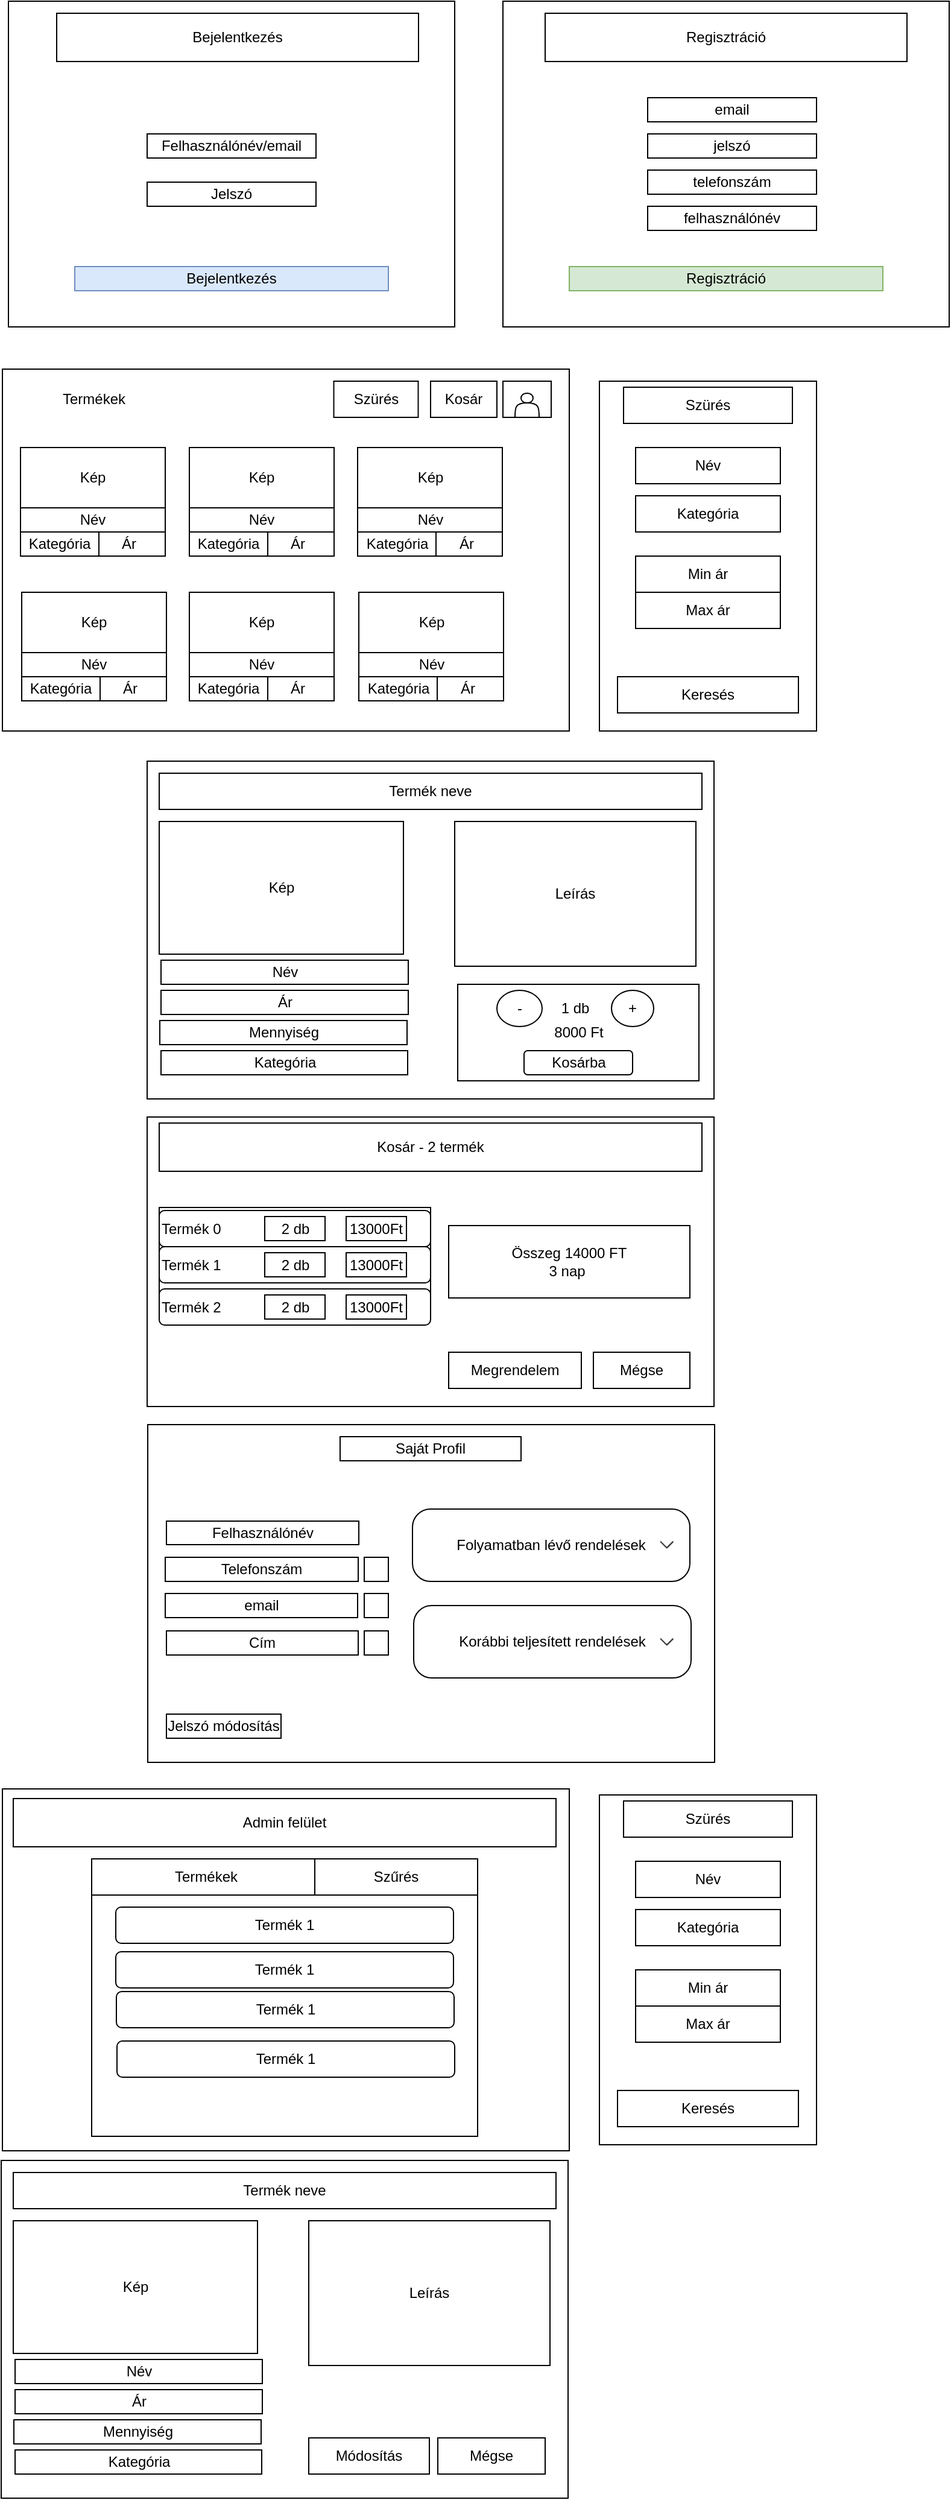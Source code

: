 <mxfile version="20.3.2" type="device"><diagram id="OceuiBf3leMCIVwW6SFC" name="1 oldal"><mxGraphModel dx="1422" dy="762" grid="1" gridSize="10" guides="1" tooltips="1" connect="1" arrows="1" fold="1" page="1" pageScale="1" pageWidth="827" pageHeight="1169" math="0" shadow="0"><root><mxCell id="0"/><mxCell id="1" parent="0"/><mxCell id="55EN7HlTjic8oyyHL51a-1" value="" style="rounded=0;whiteSpace=wrap;html=1;" parent="1" vertex="1"><mxGeometry x="30" y="30" width="370" height="270" as="geometry"/></mxCell><mxCell id="55EN7HlTjic8oyyHL51a-2" value="Felhasználónév/email" style="rounded=0;whiteSpace=wrap;html=1;" parent="1" vertex="1"><mxGeometry x="145" y="140" width="140" height="20" as="geometry"/></mxCell><mxCell id="55EN7HlTjic8oyyHL51a-3" value="Jelszó" style="rounded=0;whiteSpace=wrap;html=1;" parent="1" vertex="1"><mxGeometry x="145" y="180" width="140" height="20" as="geometry"/></mxCell><mxCell id="55EN7HlTjic8oyyHL51a-4" value="Bejelentkezés" style="rounded=0;whiteSpace=wrap;html=1;" parent="1" vertex="1"><mxGeometry x="70" y="40" width="300" height="40" as="geometry"/></mxCell><mxCell id="55EN7HlTjic8oyyHL51a-5" value="" style="rounded=0;whiteSpace=wrap;html=1;" parent="1" vertex="1"><mxGeometry x="440" y="30" width="370" height="270" as="geometry"/></mxCell><mxCell id="55EN7HlTjic8oyyHL51a-6" value="Regisztráció" style="rounded=0;whiteSpace=wrap;html=1;" parent="1" vertex="1"><mxGeometry x="475" y="40" width="300" height="40" as="geometry"/></mxCell><mxCell id="55EN7HlTjic8oyyHL51a-7" value="email" style="rounded=0;whiteSpace=wrap;html=1;" parent="1" vertex="1"><mxGeometry x="560" y="110" width="140" height="20" as="geometry"/></mxCell><mxCell id="55EN7HlTjic8oyyHL51a-8" value="jelszó" style="rounded=0;whiteSpace=wrap;html=1;" parent="1" vertex="1"><mxGeometry x="560" y="140" width="140" height="20" as="geometry"/></mxCell><mxCell id="55EN7HlTjic8oyyHL51a-9" value="telefonszám" style="rounded=0;whiteSpace=wrap;html=1;" parent="1" vertex="1"><mxGeometry x="560" y="170" width="140" height="20" as="geometry"/></mxCell><mxCell id="55EN7HlTjic8oyyHL51a-10" value="felhasználónév" style="rounded=0;whiteSpace=wrap;html=1;" parent="1" vertex="1"><mxGeometry x="560" y="200" width="140" height="20" as="geometry"/></mxCell><mxCell id="55EN7HlTjic8oyyHL51a-11" value="" style="rounded=0;whiteSpace=wrap;html=1;" parent="1" vertex="1"><mxGeometry x="25" y="335" width="470" height="300" as="geometry"/></mxCell><mxCell id="55EN7HlTjic8oyyHL51a-12" value="Termékek" style="text;html=1;strokeColor=none;fillColor=none;align=center;verticalAlign=middle;whiteSpace=wrap;rounded=0;" parent="1" vertex="1"><mxGeometry x="71" y="345" width="60" height="30" as="geometry"/></mxCell><mxCell id="55EN7HlTjic8oyyHL51a-23" value="Szürés" style="rounded=0;whiteSpace=wrap;html=1;" parent="1" vertex="1"><mxGeometry x="299.75" y="345" width="70" height="30" as="geometry"/></mxCell><mxCell id="55EN7HlTjic8oyyHL51a-25" value="" style="rounded=0;whiteSpace=wrap;html=1;" parent="1" vertex="1"><mxGeometry x="520" y="345" width="180" height="290" as="geometry"/></mxCell><mxCell id="55EN7HlTjic8oyyHL51a-26" value="Szürés" style="rounded=0;whiteSpace=wrap;html=1;" parent="1" vertex="1"><mxGeometry x="540" y="350" width="140" height="30" as="geometry"/></mxCell><mxCell id="55EN7HlTjic8oyyHL51a-27" value="Név" style="rounded=0;whiteSpace=wrap;html=1;" parent="1" vertex="1"><mxGeometry x="550" y="400" width="120" height="30" as="geometry"/></mxCell><mxCell id="55EN7HlTjic8oyyHL51a-28" value="Kategória" style="rounded=0;whiteSpace=wrap;html=1;" parent="1" vertex="1"><mxGeometry x="550" y="440" width="120" height="30" as="geometry"/></mxCell><mxCell id="55EN7HlTjic8oyyHL51a-29" value="Min ár" style="rounded=0;whiteSpace=wrap;html=1;" parent="1" vertex="1"><mxGeometry x="550" y="490" width="120" height="30" as="geometry"/></mxCell><mxCell id="55EN7HlTjic8oyyHL51a-30" value="Max ár" style="rounded=0;whiteSpace=wrap;html=1;" parent="1" vertex="1"><mxGeometry x="550" y="520" width="120" height="30" as="geometry"/></mxCell><mxCell id="55EN7HlTjic8oyyHL51a-31" value="Keresés" style="rounded=0;whiteSpace=wrap;html=1;" parent="1" vertex="1"><mxGeometry x="535" y="590" width="150" height="30" as="geometry"/></mxCell><mxCell id="55EN7HlTjic8oyyHL51a-33" value="" style="rounded=0;whiteSpace=wrap;html=1;" parent="1" vertex="1"><mxGeometry x="145.5" y="1210" width="470" height="280" as="geometry"/></mxCell><mxCell id="55EN7HlTjic8oyyHL51a-34" value="Kosár" style="rounded=0;whiteSpace=wrap;html=1;" parent="1" vertex="1"><mxGeometry x="380" y="345" width="55" height="30" as="geometry"/></mxCell><mxCell id="55EN7HlTjic8oyyHL51a-35" value="Saját Profil" style="rounded=0;whiteSpace=wrap;html=1;" parent="1" vertex="1"><mxGeometry x="305" y="1220" width="150" height="20" as="geometry"/></mxCell><mxCell id="opXzkER3349NZSWavaGH-1" value="" style="rounded=0;whiteSpace=wrap;html=1;" parent="1" vertex="1"><mxGeometry x="40" y="400" width="120" height="90" as="geometry"/></mxCell><mxCell id="BU-Lgoz6guzL-mmTHYh--1" value="" style="rounded=0;whiteSpace=wrap;html=1;" parent="1" vertex="1"><mxGeometry x="440" y="345" width="40" height="30" as="geometry"/></mxCell><mxCell id="BU-Lgoz6guzL-mmTHYh--2" value="" style="shape=actor;whiteSpace=wrap;html=1;" parent="1" vertex="1"><mxGeometry x="450" y="355" width="20" height="20" as="geometry"/></mxCell><mxCell id="BU-Lgoz6guzL-mmTHYh--3" value="Regisztráció" style="rounded=0;whiteSpace=wrap;html=1;fillColor=#d5e8d4;strokeColor=#82b366;" parent="1" vertex="1"><mxGeometry x="495" y="250" width="260" height="20" as="geometry"/></mxCell><mxCell id="BU-Lgoz6guzL-mmTHYh--4" value="Bejelentkezés" style="rounded=0;whiteSpace=wrap;html=1;fillColor=#dae8fc;strokeColor=#6c8ebf;" parent="1" vertex="1"><mxGeometry x="85" y="250" width="260" height="20" as="geometry"/></mxCell><mxCell id="BU-Lgoz6guzL-mmTHYh--5" value="Felhasználónév" style="rounded=0;whiteSpace=wrap;html=1;align=center;" parent="1" vertex="1"><mxGeometry x="161" y="1290" width="159.5" height="19.5" as="geometry"/></mxCell><mxCell id="BU-Lgoz6guzL-mmTHYh--7" value="" style="rounded=0;whiteSpace=wrap;html=1;" parent="1" vertex="1"><mxGeometry x="145" y="660" width="470" height="280" as="geometry"/></mxCell><mxCell id="BU-Lgoz6guzL-mmTHYh--8" value="Termék neve" style="rounded=0;whiteSpace=wrap;html=1;" parent="1" vertex="1"><mxGeometry x="155" y="670" width="450" height="30" as="geometry"/></mxCell><mxCell id="BU-Lgoz6guzL-mmTHYh--9" value="Kép" style="rounded=0;whiteSpace=wrap;html=1;" parent="1" vertex="1"><mxGeometry x="155" y="710" width="202.5" height="110" as="geometry"/></mxCell><mxCell id="BU-Lgoz6guzL-mmTHYh--10" value="" style="rounded=0;whiteSpace=wrap;html=1;" parent="1" vertex="1"><mxGeometry x="25" y="1512" width="470" height="300" as="geometry"/></mxCell><mxCell id="BU-Lgoz6guzL-mmTHYh--11" value="Admin felület" style="rounded=0;whiteSpace=wrap;html=1;" parent="1" vertex="1"><mxGeometry x="34" y="1520" width="450" height="40" as="geometry"/></mxCell><mxCell id="BU-Lgoz6guzL-mmTHYh--12" value="" style="rounded=0;whiteSpace=wrap;html=1;" parent="1" vertex="1"><mxGeometry x="99" y="1570" width="320" height="230" as="geometry"/></mxCell><mxCell id="RNjqNpwvWCTefDuLi7Yb-1" value="" style="rounded=0;whiteSpace=wrap;html=1;" parent="1" vertex="1"><mxGeometry x="145" y="955" width="470" height="240" as="geometry"/></mxCell><mxCell id="RNjqNpwvWCTefDuLi7Yb-2" value="Kosár - 2 termék" style="rounded=0;whiteSpace=wrap;html=1;" parent="1" vertex="1"><mxGeometry x="155" y="960" width="450" height="40" as="geometry"/></mxCell><mxCell id="RNjqNpwvWCTefDuLi7Yb-3" value="Termék Lista" style="rounded=0;whiteSpace=wrap;html=1;" parent="1" vertex="1"><mxGeometry x="155" y="1030" width="225" height="90" as="geometry"/></mxCell><mxCell id="RNjqNpwvWCTefDuLi7Yb-4" value="Megrendelem" style="rounded=0;whiteSpace=wrap;html=1;" parent="1" vertex="1"><mxGeometry x="395" y="1150" width="110" height="30" as="geometry"/></mxCell><mxCell id="RNjqNpwvWCTefDuLi7Yb-5" value="Mégse" style="rounded=0;whiteSpace=wrap;html=1;" parent="1" vertex="1"><mxGeometry x="515" y="1150" width="80" height="30" as="geometry"/></mxCell><mxCell id="RNjqNpwvWCTefDuLi7Yb-6" value="Leírás" style="rounded=0;whiteSpace=wrap;html=1;" parent="1" vertex="1"><mxGeometry x="400" y="710" width="200" height="120" as="geometry"/></mxCell><mxCell id="RNjqNpwvWCTefDuLi7Yb-7" value="" style="rounded=0;whiteSpace=wrap;html=1;" parent="1" vertex="1"><mxGeometry x="402.5" y="845" width="200" height="80" as="geometry"/></mxCell><mxCell id="RNjqNpwvWCTefDuLi7Yb-9" value="1 db" style="text;html=1;strokeColor=none;fillColor=none;align=center;verticalAlign=middle;whiteSpace=wrap;rounded=0;" parent="1" vertex="1"><mxGeometry x="470" y="850" width="60" height="30" as="geometry"/></mxCell><mxCell id="RNjqNpwvWCTefDuLi7Yb-11" value="+" style="ellipse;whiteSpace=wrap;html=1;" parent="1" vertex="1"><mxGeometry x="530" y="850" width="35" height="30" as="geometry"/></mxCell><mxCell id="RNjqNpwvWCTefDuLi7Yb-12" value="-" style="ellipse;whiteSpace=wrap;html=1;" parent="1" vertex="1"><mxGeometry x="435" y="850" width="37.5" height="30" as="geometry"/></mxCell><mxCell id="RNjqNpwvWCTefDuLi7Yb-14" value="8000 Ft" style="text;html=1;strokeColor=none;fillColor=none;align=center;verticalAlign=middle;whiteSpace=wrap;rounded=0;" parent="1" vertex="1"><mxGeometry x="472.5" y="870" width="60" height="30" as="geometry"/></mxCell><mxCell id="RNjqNpwvWCTefDuLi7Yb-15" value="Kosárba" style="rounded=1;whiteSpace=wrap;html=1;" parent="1" vertex="1"><mxGeometry x="457.5" y="900" width="90" height="20" as="geometry"/></mxCell><mxCell id="RNjqNpwvWCTefDuLi7Yb-16" value="Összeg 14000 FT&lt;br&gt;3 nap&amp;nbsp;" style="rounded=0;whiteSpace=wrap;html=1;" parent="1" vertex="1"><mxGeometry x="395" y="1045" width="200" height="60" as="geometry"/></mxCell><mxCell id="uBxjHb7mLmgGoawDtJc7-1" value="Folyamatban lévő rendelések" style="rounded=1;whiteSpace=wrap;html=1;align=center;arcSize=25;" vertex="1" parent="1"><mxGeometry x="365" y="1280" width="230" height="60" as="geometry"/></mxCell><mxCell id="uBxjHb7mLmgGoawDtJc7-4" value="" style="shape=image;verticalLabelPosition=bottom;labelBackgroundColor=default;verticalAlign=top;aspect=fixed;imageAspect=0;image=data:image/png,iVBORw0KGgoAAAANSUhEUgAAACMAAAAfCAYAAABtYXSPAAAAAXNSR0IArs4c6QAAAARnQU1BAACxjwv8YQUAAAAJcEhZcwAADsMAAA7DAcdvqGQAAACmSURBVFhH7dbBDYQgEIVhdiuhFEqhNDqhFOhk10cg8eDTGeHAYf4LaiD5giby+R25Tfr2cYsMwzIMyzAsw7AeMSmlfqVPvRa/g7swJcbY7+SFENpaTY+zSylq0IDknPsTWSK6BvQWgsT7KAHNQJDqpd6BZiFI94UdXYFWQJAag86gVRD0CoMGaBUETR07a61t9N63cTY7A7MMwzIMyzAsw7A2wjj3B66OGlZ/gx4RAAAAAElFTkSuQmCC;" vertex="1" parent="1"><mxGeometry x="565" y="1299.5" width="23.71" height="21" as="geometry"/></mxCell><mxCell id="uBxjHb7mLmgGoawDtJc7-5" value="Korábbi teljesített rendelések" style="rounded=1;whiteSpace=wrap;html=1;arcSize=25;" vertex="1" parent="1"><mxGeometry x="366" y="1360" width="230" height="60" as="geometry"/></mxCell><mxCell id="uBxjHb7mLmgGoawDtJc7-6" value="" style="shape=image;verticalLabelPosition=bottom;labelBackgroundColor=default;verticalAlign=top;aspect=fixed;imageAspect=0;image=data:image/png,iVBORw0KGgoAAAANSUhEUgAAACMAAAAfCAYAAABtYXSPAAAAAXNSR0IArs4c6QAAAARnQU1BAACxjwv8YQUAAAAJcEhZcwAADsMAAA7DAcdvqGQAAACmSURBVFhH7dbBDYQgEIVhdiuhFEqhNDqhFOhk10cg8eDTGeHAYf4LaiD5giby+R25Tfr2cYsMwzIMyzAsw7AeMSmlfqVPvRa/g7swJcbY7+SFENpaTY+zSylq0IDknPsTWSK6BvQWgsT7KAHNQJDqpd6BZiFI94UdXYFWQJAag86gVRD0CoMGaBUETR07a61t9N63cTY7A7MMwzIMyzAsw7A2wjj3B66OGlZ/gx4RAAAAAElFTkSuQmCC;" vertex="1" parent="1"><mxGeometry x="565" y="1380" width="23.71" height="21" as="geometry"/></mxCell><mxCell id="uBxjHb7mLmgGoawDtJc7-11" value="Telefonszám" style="rounded=0;whiteSpace=wrap;html=1;align=center;" vertex="1" parent="1"><mxGeometry x="160" y="1320" width="160" height="20" as="geometry"/></mxCell><mxCell id="uBxjHb7mLmgGoawDtJc7-13" value="email" style="rounded=0;whiteSpace=wrap;html=1;align=center;" vertex="1" parent="1"><mxGeometry x="160" y="1350" width="159.5" height="20" as="geometry"/></mxCell><mxCell id="uBxjHb7mLmgGoawDtJc7-14" value="Jelszó módosítás" style="rounded=0;whiteSpace=wrap;html=1;" vertex="1" parent="1"><mxGeometry x="161" y="1450" width="95" height="20" as="geometry"/></mxCell><mxCell id="uBxjHb7mLmgGoawDtJc7-16" value="Cím" style="rounded=0;whiteSpace=wrap;html=1;" vertex="1" parent="1"><mxGeometry x="161" y="1381" width="159" height="20" as="geometry"/></mxCell><mxCell id="uBxjHb7mLmgGoawDtJc7-21" value="" style="rounded=0;whiteSpace=wrap;html=1;" vertex="1" parent="1"><mxGeometry x="325" y="1381" width="20" height="20" as="geometry"/></mxCell><mxCell id="uBxjHb7mLmgGoawDtJc7-22" value="" style="rounded=0;whiteSpace=wrap;html=1;" vertex="1" parent="1"><mxGeometry x="325" y="1350" width="20" height="20" as="geometry"/></mxCell><mxCell id="uBxjHb7mLmgGoawDtJc7-23" value="" style="rounded=0;whiteSpace=wrap;html=1;" vertex="1" parent="1"><mxGeometry x="325" y="1320" width="20" height="20" as="geometry"/></mxCell><mxCell id="uBxjHb7mLmgGoawDtJc7-25" value="Termék 0" style="rounded=1;whiteSpace=wrap;html=1;align=left;" vertex="1" parent="1"><mxGeometry x="155" y="1032.5" width="225" height="30" as="geometry"/></mxCell><mxCell id="uBxjHb7mLmgGoawDtJc7-26" value="Termék 1" style="rounded=1;whiteSpace=wrap;html=1;align=left;" vertex="1" parent="1"><mxGeometry x="155" y="1062.5" width="225" height="30" as="geometry"/></mxCell><mxCell id="uBxjHb7mLmgGoawDtJc7-27" value="Termék 2" style="rounded=1;whiteSpace=wrap;html=1;align=left;" vertex="1" parent="1"><mxGeometry x="155" y="1097.5" width="225" height="30" as="geometry"/></mxCell><mxCell id="uBxjHb7mLmgGoawDtJc7-28" value="2 db" style="rounded=0;whiteSpace=wrap;html=1;" vertex="1" parent="1"><mxGeometry x="242.5" y="1037.5" width="50" height="20" as="geometry"/></mxCell><mxCell id="uBxjHb7mLmgGoawDtJc7-29" value="13000Ft" style="rounded=0;whiteSpace=wrap;html=1;" vertex="1" parent="1"><mxGeometry x="310" y="1037.5" width="50" height="20" as="geometry"/></mxCell><mxCell id="uBxjHb7mLmgGoawDtJc7-30" value="2 db" style="rounded=0;whiteSpace=wrap;html=1;" vertex="1" parent="1"><mxGeometry x="242.5" y="1067.5" width="50" height="20" as="geometry"/></mxCell><mxCell id="uBxjHb7mLmgGoawDtJc7-31" value="13000Ft" style="rounded=0;whiteSpace=wrap;html=1;" vertex="1" parent="1"><mxGeometry x="310" y="1067.5" width="50" height="20" as="geometry"/></mxCell><mxCell id="uBxjHb7mLmgGoawDtJc7-33" value="2 db" style="rounded=0;whiteSpace=wrap;html=1;" vertex="1" parent="1"><mxGeometry x="242.5" y="1102.5" width="50" height="20" as="geometry"/></mxCell><mxCell id="uBxjHb7mLmgGoawDtJc7-34" value="13000Ft" style="rounded=0;whiteSpace=wrap;html=1;" vertex="1" parent="1"><mxGeometry x="310" y="1102.5" width="50" height="20" as="geometry"/></mxCell><mxCell id="uBxjHb7mLmgGoawDtJc7-35" value="Kép" style="rounded=0;whiteSpace=wrap;html=1;" vertex="1" parent="1"><mxGeometry x="40" y="400" width="120" height="50" as="geometry"/></mxCell><mxCell id="uBxjHb7mLmgGoawDtJc7-36" value="Név" style="rounded=0;whiteSpace=wrap;html=1;" vertex="1" parent="1"><mxGeometry x="40" y="450" width="120" height="20" as="geometry"/></mxCell><mxCell id="uBxjHb7mLmgGoawDtJc7-37" value="Ár" style="rounded=0;whiteSpace=wrap;html=1;" vertex="1" parent="1"><mxGeometry x="100" y="470" width="60" height="20" as="geometry"/></mxCell><mxCell id="uBxjHb7mLmgGoawDtJc7-38" value="Kategória" style="rounded=0;whiteSpace=wrap;html=1;" vertex="1" parent="1"><mxGeometry x="40" y="470" width="65" height="20" as="geometry"/></mxCell><mxCell id="uBxjHb7mLmgGoawDtJc7-44" value="" style="rounded=0;whiteSpace=wrap;html=1;" vertex="1" parent="1"><mxGeometry x="180" y="400" width="120" height="90" as="geometry"/></mxCell><mxCell id="uBxjHb7mLmgGoawDtJc7-45" value="Kép" style="rounded=0;whiteSpace=wrap;html=1;" vertex="1" parent="1"><mxGeometry x="180" y="400" width="120" height="50" as="geometry"/></mxCell><mxCell id="uBxjHb7mLmgGoawDtJc7-46" value="Név" style="rounded=0;whiteSpace=wrap;html=1;" vertex="1" parent="1"><mxGeometry x="180" y="450" width="120" height="20" as="geometry"/></mxCell><mxCell id="uBxjHb7mLmgGoawDtJc7-47" value="Ár" style="rounded=0;whiteSpace=wrap;html=1;" vertex="1" parent="1"><mxGeometry x="240" y="470" width="60" height="20" as="geometry"/></mxCell><mxCell id="uBxjHb7mLmgGoawDtJc7-48" value="Kategória" style="rounded=0;whiteSpace=wrap;html=1;" vertex="1" parent="1"><mxGeometry x="180" y="470" width="65" height="20" as="geometry"/></mxCell><mxCell id="uBxjHb7mLmgGoawDtJc7-49" value="" style="rounded=0;whiteSpace=wrap;html=1;" vertex="1" parent="1"><mxGeometry x="319.5" y="400" width="120" height="90" as="geometry"/></mxCell><mxCell id="uBxjHb7mLmgGoawDtJc7-50" value="Kép" style="rounded=0;whiteSpace=wrap;html=1;" vertex="1" parent="1"><mxGeometry x="319.5" y="400" width="120" height="50" as="geometry"/></mxCell><mxCell id="uBxjHb7mLmgGoawDtJc7-51" value="Név" style="rounded=0;whiteSpace=wrap;html=1;" vertex="1" parent="1"><mxGeometry x="319.5" y="450" width="120" height="20" as="geometry"/></mxCell><mxCell id="uBxjHb7mLmgGoawDtJc7-52" value="Ár" style="rounded=0;whiteSpace=wrap;html=1;" vertex="1" parent="1"><mxGeometry x="379.5" y="470" width="60" height="20" as="geometry"/></mxCell><mxCell id="uBxjHb7mLmgGoawDtJc7-53" value="Kategória" style="rounded=0;whiteSpace=wrap;html=1;" vertex="1" parent="1"><mxGeometry x="319.5" y="470" width="65" height="20" as="geometry"/></mxCell><mxCell id="uBxjHb7mLmgGoawDtJc7-54" value="" style="rounded=0;whiteSpace=wrap;html=1;" vertex="1" parent="1"><mxGeometry x="41" y="520" width="120" height="90" as="geometry"/></mxCell><mxCell id="uBxjHb7mLmgGoawDtJc7-55" value="Kép" style="rounded=0;whiteSpace=wrap;html=1;" vertex="1" parent="1"><mxGeometry x="41" y="520" width="120" height="50" as="geometry"/></mxCell><mxCell id="uBxjHb7mLmgGoawDtJc7-56" value="Név" style="rounded=0;whiteSpace=wrap;html=1;" vertex="1" parent="1"><mxGeometry x="41" y="570" width="120" height="20" as="geometry"/></mxCell><mxCell id="uBxjHb7mLmgGoawDtJc7-57" value="Ár" style="rounded=0;whiteSpace=wrap;html=1;" vertex="1" parent="1"><mxGeometry x="101" y="590" width="60" height="20" as="geometry"/></mxCell><mxCell id="uBxjHb7mLmgGoawDtJc7-58" value="Kategória" style="rounded=0;whiteSpace=wrap;html=1;" vertex="1" parent="1"><mxGeometry x="41" y="590" width="65" height="20" as="geometry"/></mxCell><mxCell id="uBxjHb7mLmgGoawDtJc7-59" value="" style="rounded=0;whiteSpace=wrap;html=1;" vertex="1" parent="1"><mxGeometry x="180" y="520" width="120" height="90" as="geometry"/></mxCell><mxCell id="uBxjHb7mLmgGoawDtJc7-60" value="Kép" style="rounded=0;whiteSpace=wrap;html=1;" vertex="1" parent="1"><mxGeometry x="180" y="520" width="120" height="50" as="geometry"/></mxCell><mxCell id="uBxjHb7mLmgGoawDtJc7-61" value="Név" style="rounded=0;whiteSpace=wrap;html=1;" vertex="1" parent="1"><mxGeometry x="180" y="570" width="120" height="20" as="geometry"/></mxCell><mxCell id="uBxjHb7mLmgGoawDtJc7-62" value="Ár" style="rounded=0;whiteSpace=wrap;html=1;" vertex="1" parent="1"><mxGeometry x="240" y="590" width="60" height="20" as="geometry"/></mxCell><mxCell id="uBxjHb7mLmgGoawDtJc7-63" value="Kategória" style="rounded=0;whiteSpace=wrap;html=1;" vertex="1" parent="1"><mxGeometry x="180" y="590" width="65" height="20" as="geometry"/></mxCell><mxCell id="uBxjHb7mLmgGoawDtJc7-64" value="" style="rounded=0;whiteSpace=wrap;html=1;" vertex="1" parent="1"><mxGeometry x="320.5" y="520" width="120" height="90" as="geometry"/></mxCell><mxCell id="uBxjHb7mLmgGoawDtJc7-65" value="Kép" style="rounded=0;whiteSpace=wrap;html=1;" vertex="1" parent="1"><mxGeometry x="320.5" y="520" width="120" height="50" as="geometry"/></mxCell><mxCell id="uBxjHb7mLmgGoawDtJc7-66" value="Név" style="rounded=0;whiteSpace=wrap;html=1;" vertex="1" parent="1"><mxGeometry x="320.5" y="570" width="120" height="20" as="geometry"/></mxCell><mxCell id="uBxjHb7mLmgGoawDtJc7-67" value="Ár" style="rounded=0;whiteSpace=wrap;html=1;" vertex="1" parent="1"><mxGeometry x="380.5" y="590" width="60" height="20" as="geometry"/></mxCell><mxCell id="uBxjHb7mLmgGoawDtJc7-68" value="Kategória" style="rounded=0;whiteSpace=wrap;html=1;" vertex="1" parent="1"><mxGeometry x="320.5" y="590" width="65" height="20" as="geometry"/></mxCell><mxCell id="uBxjHb7mLmgGoawDtJc7-71" value="Termékek" style="rounded=0;whiteSpace=wrap;html=1;align=center;" vertex="1" parent="1"><mxGeometry x="99" y="1570" width="190" height="30" as="geometry"/></mxCell><mxCell id="uBxjHb7mLmgGoawDtJc7-70" value="Szűrés" style="rounded=0;whiteSpace=wrap;html=1;" vertex="1" parent="1"><mxGeometry x="284" y="1570" width="135" height="30" as="geometry"/></mxCell><mxCell id="uBxjHb7mLmgGoawDtJc7-72" value="Termék 1" style="rounded=1;whiteSpace=wrap;html=1;" vertex="1" parent="1"><mxGeometry x="119" y="1610" width="280" height="30" as="geometry"/></mxCell><mxCell id="uBxjHb7mLmgGoawDtJc7-73" value="Termék 1" style="rounded=1;whiteSpace=wrap;html=1;" vertex="1" parent="1"><mxGeometry x="119" y="1647" width="280" height="30" as="geometry"/></mxCell><mxCell id="uBxjHb7mLmgGoawDtJc7-74" value="Termék 1" style="rounded=1;whiteSpace=wrap;html=1;" vertex="1" parent="1"><mxGeometry x="119.5" y="1680" width="280" height="30" as="geometry"/></mxCell><mxCell id="uBxjHb7mLmgGoawDtJc7-75" value="Termék 1" style="rounded=1;whiteSpace=wrap;html=1;" vertex="1" parent="1"><mxGeometry x="120" y="1721" width="280" height="30" as="geometry"/></mxCell><mxCell id="uBxjHb7mLmgGoawDtJc7-105" value="" style="rounded=0;whiteSpace=wrap;html=1;" vertex="1" parent="1"><mxGeometry x="520" y="1517" width="180" height="290" as="geometry"/></mxCell><mxCell id="uBxjHb7mLmgGoawDtJc7-106" value="Szürés" style="rounded=0;whiteSpace=wrap;html=1;" vertex="1" parent="1"><mxGeometry x="540" y="1522" width="140" height="30" as="geometry"/></mxCell><mxCell id="uBxjHb7mLmgGoawDtJc7-107" value="Név" style="rounded=0;whiteSpace=wrap;html=1;" vertex="1" parent="1"><mxGeometry x="550" y="1572" width="120" height="30" as="geometry"/></mxCell><mxCell id="uBxjHb7mLmgGoawDtJc7-108" value="Kategória" style="rounded=0;whiteSpace=wrap;html=1;" vertex="1" parent="1"><mxGeometry x="550" y="1612" width="120" height="30" as="geometry"/></mxCell><mxCell id="uBxjHb7mLmgGoawDtJc7-109" value="Min ár" style="rounded=0;whiteSpace=wrap;html=1;" vertex="1" parent="1"><mxGeometry x="550" y="1662" width="120" height="30" as="geometry"/></mxCell><mxCell id="uBxjHb7mLmgGoawDtJc7-110" value="Max ár" style="rounded=0;whiteSpace=wrap;html=1;" vertex="1" parent="1"><mxGeometry x="550" y="1692" width="120" height="30" as="geometry"/></mxCell><mxCell id="uBxjHb7mLmgGoawDtJc7-111" value="Keresés" style="rounded=0;whiteSpace=wrap;html=1;" vertex="1" parent="1"><mxGeometry x="535" y="1762" width="150" height="30" as="geometry"/></mxCell><mxCell id="uBxjHb7mLmgGoawDtJc7-112" value="Név" style="rounded=0;whiteSpace=wrap;html=1;" vertex="1" parent="1"><mxGeometry x="156.5" y="825" width="205" height="20" as="geometry"/></mxCell><mxCell id="uBxjHb7mLmgGoawDtJc7-113" value="Ár" style="rounded=0;whiteSpace=wrap;html=1;" vertex="1" parent="1"><mxGeometry x="156.5" y="850" width="205" height="20" as="geometry"/></mxCell><mxCell id="uBxjHb7mLmgGoawDtJc7-114" value="Mennyiség" style="rounded=0;whiteSpace=wrap;html=1;" vertex="1" parent="1"><mxGeometry x="155.5" y="875" width="205" height="20" as="geometry"/></mxCell><mxCell id="uBxjHb7mLmgGoawDtJc7-115" value="Kategória" style="rounded=0;whiteSpace=wrap;html=1;" vertex="1" parent="1"><mxGeometry x="156.5" y="900" width="204.5" height="20" as="geometry"/></mxCell><mxCell id="uBxjHb7mLmgGoawDtJc7-117" value="" style="rounded=0;whiteSpace=wrap;html=1;" vertex="1" parent="1"><mxGeometry x="24" y="1820" width="470" height="280" as="geometry"/></mxCell><mxCell id="uBxjHb7mLmgGoawDtJc7-118" value="Termék neve" style="rounded=0;whiteSpace=wrap;html=1;" vertex="1" parent="1"><mxGeometry x="34" y="1830" width="450" height="30" as="geometry"/></mxCell><mxCell id="uBxjHb7mLmgGoawDtJc7-119" value="Kép" style="rounded=0;whiteSpace=wrap;html=1;" vertex="1" parent="1"><mxGeometry x="34" y="1870" width="202.5" height="110" as="geometry"/></mxCell><mxCell id="uBxjHb7mLmgGoawDtJc7-120" value="Leírás" style="rounded=0;whiteSpace=wrap;html=1;" vertex="1" parent="1"><mxGeometry x="279" y="1870" width="200" height="120" as="geometry"/></mxCell><mxCell id="uBxjHb7mLmgGoawDtJc7-127" value="Név" style="rounded=0;whiteSpace=wrap;html=1;" vertex="1" parent="1"><mxGeometry x="35.5" y="1985" width="205" height="20" as="geometry"/></mxCell><mxCell id="uBxjHb7mLmgGoawDtJc7-128" value="Ár" style="rounded=0;whiteSpace=wrap;html=1;" vertex="1" parent="1"><mxGeometry x="35.5" y="2010" width="205" height="20" as="geometry"/></mxCell><mxCell id="uBxjHb7mLmgGoawDtJc7-129" value="Mennyiség" style="rounded=0;whiteSpace=wrap;html=1;" vertex="1" parent="1"><mxGeometry x="34.5" y="2035" width="205" height="20" as="geometry"/></mxCell><mxCell id="uBxjHb7mLmgGoawDtJc7-130" value="Kategória" style="rounded=0;whiteSpace=wrap;html=1;" vertex="1" parent="1"><mxGeometry x="35.5" y="2060" width="204.5" height="20" as="geometry"/></mxCell><mxCell id="uBxjHb7mLmgGoawDtJc7-131" value="Módosítás" style="rounded=0;whiteSpace=wrap;html=1;" vertex="1" parent="1"><mxGeometry x="279" y="2050" width="100" height="30" as="geometry"/></mxCell><mxCell id="uBxjHb7mLmgGoawDtJc7-132" value="Mégse" style="rounded=0;whiteSpace=wrap;html=1;" vertex="1" parent="1"><mxGeometry x="386" y="2050" width="89" height="30" as="geometry"/></mxCell></root></mxGraphModel></diagram></mxfile>